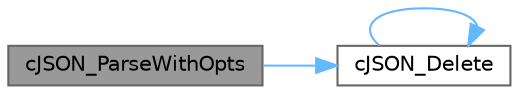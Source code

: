 digraph "cJSON_ParseWithOpts"
{
 // LATEX_PDF_SIZE
  bgcolor="transparent";
  edge [fontname=Helvetica,fontsize=10,labelfontname=Helvetica,labelfontsize=10];
  node [fontname=Helvetica,fontsize=10,shape=box,height=0.2,width=0.4];
  rankdir="LR";
  Node1 [label="cJSON_ParseWithOpts",height=0.2,width=0.4,color="gray40", fillcolor="grey60", style="filled", fontcolor="black",tooltip=" "];
  Node1 -> Node2 [color="steelblue1",style="solid"];
  Node2 [label="cJSON_Delete",height=0.2,width=0.4,color="grey40", fillcolor="white", style="filled",URL="$c_j_s_o_n_8c.html#ab18060251de70a2b55a18dec694f8f8a",tooltip=" "];
  Node2 -> Node2 [color="steelblue1",style="solid"];
}

